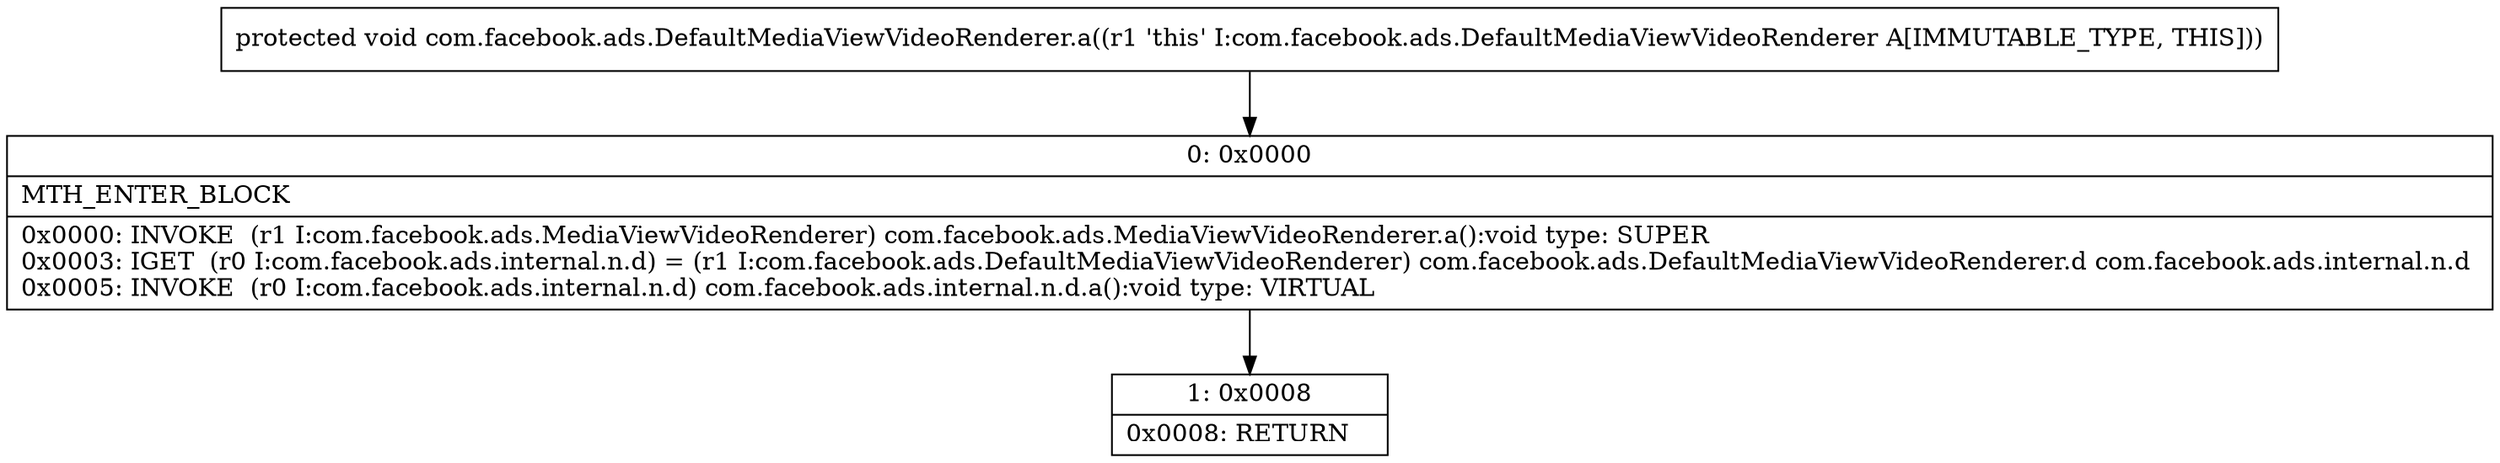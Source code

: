 digraph "CFG forcom.facebook.ads.DefaultMediaViewVideoRenderer.a()V" {
Node_0 [shape=record,label="{0\:\ 0x0000|MTH_ENTER_BLOCK\l|0x0000: INVOKE  (r1 I:com.facebook.ads.MediaViewVideoRenderer) com.facebook.ads.MediaViewVideoRenderer.a():void type: SUPER \l0x0003: IGET  (r0 I:com.facebook.ads.internal.n.d) = (r1 I:com.facebook.ads.DefaultMediaViewVideoRenderer) com.facebook.ads.DefaultMediaViewVideoRenderer.d com.facebook.ads.internal.n.d \l0x0005: INVOKE  (r0 I:com.facebook.ads.internal.n.d) com.facebook.ads.internal.n.d.a():void type: VIRTUAL \l}"];
Node_1 [shape=record,label="{1\:\ 0x0008|0x0008: RETURN   \l}"];
MethodNode[shape=record,label="{protected void com.facebook.ads.DefaultMediaViewVideoRenderer.a((r1 'this' I:com.facebook.ads.DefaultMediaViewVideoRenderer A[IMMUTABLE_TYPE, THIS])) }"];
MethodNode -> Node_0;
Node_0 -> Node_1;
}

